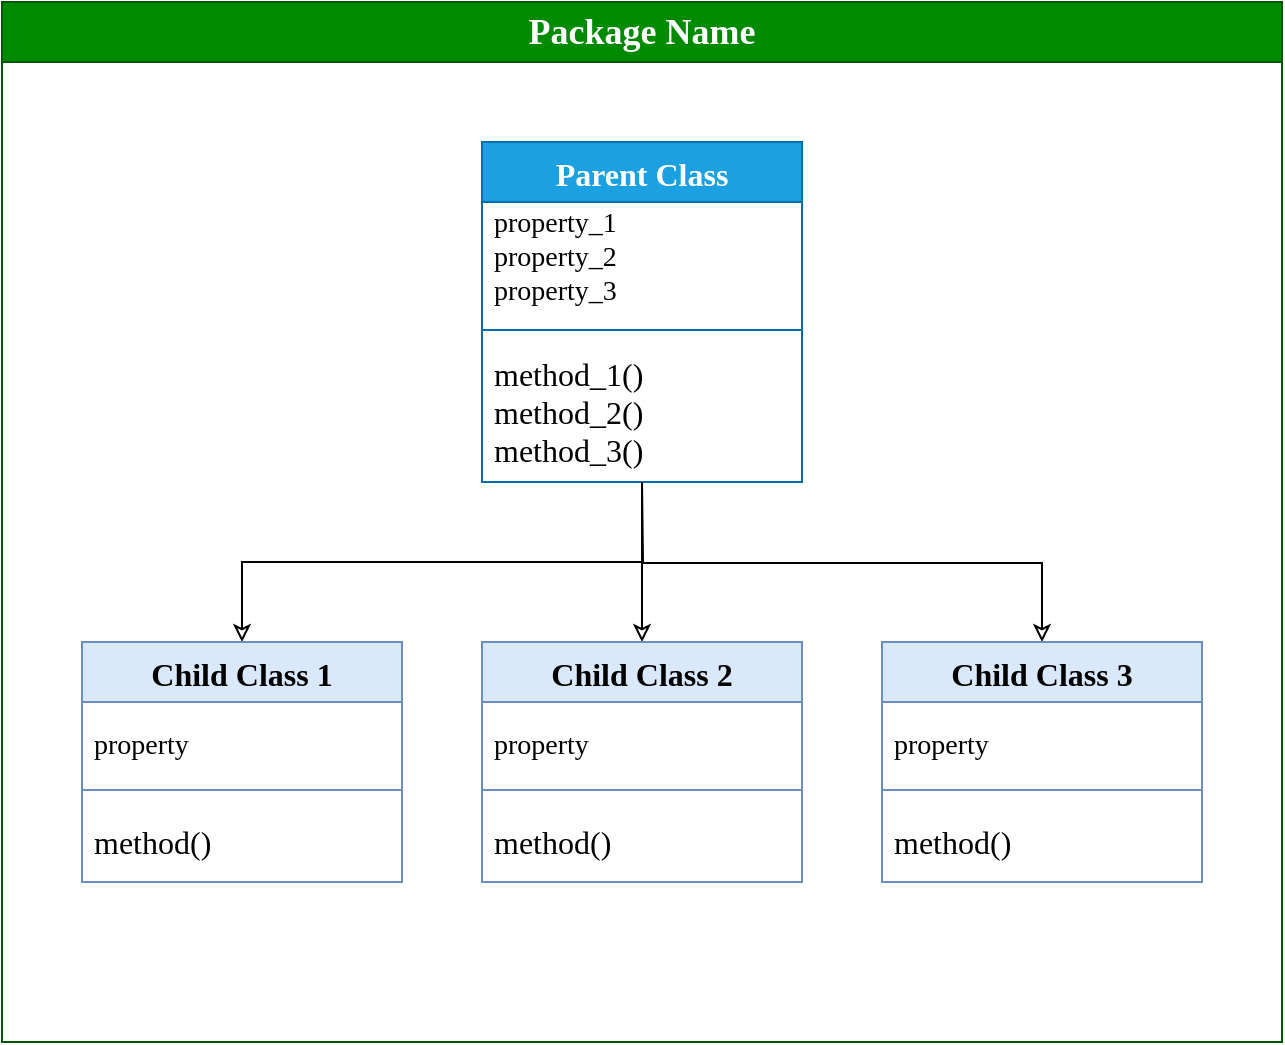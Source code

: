 <mxfile>
    <diagram id="C5RBs43oDa-KdzZeNtuy" name="Page-1">
        <mxGraphModel dx="749" dy="433" grid="1" gridSize="10" guides="1" tooltips="1" connect="1" arrows="1" fold="1" page="1" pageScale="1" pageWidth="827" pageHeight="1169" math="0" shadow="0">
            <root>
                <mxCell id="WIyWlLk6GJQsqaUBKTNV-0"/>
                <mxCell id="WIyWlLk6GJQsqaUBKTNV-1" parent="WIyWlLk6GJQsqaUBKTNV-0"/>
                <mxCell id="vJUfGVZ8akYMlGCW02fA-0" value="&lt;font style=&quot;font-size: 18px;&quot; face=&quot;Georgia&quot;&gt;Package Name&lt;/font&gt;" style="swimlane;whiteSpace=wrap;html=1;startSize=30;fillColor=#008a00;strokeColor=#005700;fontColor=#ffffff;" parent="WIyWlLk6GJQsqaUBKTNV-1" vertex="1">
                    <mxGeometry x="110" y="100" width="640" height="520" as="geometry">
                        <mxRectangle x="110" y="100" width="180" height="40" as="alternateBounds"/>
                    </mxGeometry>
                </mxCell>
                <mxCell id="vJUfGVZ8akYMlGCW02fA-1" value="Parent Class" style="swimlane;fontStyle=1;align=center;verticalAlign=middle;childLayout=stackLayout;horizontal=1;startSize=30;horizontalStack=0;resizeParent=1;resizeParentMax=0;resizeLast=0;collapsible=1;marginBottom=0;fontFamily=Georgia;fontSize=16;fillColor=#1ba1e2;fontColor=#ffffff;strokeColor=#006EAF;" parent="vJUfGVZ8akYMlGCW02fA-0" vertex="1">
                    <mxGeometry x="240" y="70" width="160" height="170" as="geometry"/>
                </mxCell>
                <mxCell id="vJUfGVZ8akYMlGCW02fA-2" value="property_1&#10;property_2&#10;property_3&#10;" style="text;strokeColor=none;fillColor=none;align=left;verticalAlign=middle;spacingLeft=4;spacingRight=4;overflow=hidden;rotatable=0;points=[[0,0.5],[1,0.5]];portConstraint=eastwest;fontSize=14;fontFamily=Verdana;" parent="vJUfGVZ8akYMlGCW02fA-1" vertex="1">
                    <mxGeometry y="30" width="160" height="60" as="geometry"/>
                </mxCell>
                <mxCell id="vJUfGVZ8akYMlGCW02fA-3" value="" style="line;strokeWidth=1;fillColor=none;align=left;verticalAlign=middle;spacingTop=-1;spacingLeft=3;spacingRight=3;rotatable=0;labelPosition=right;points=[];portConstraint=eastwest;strokeColor=inherit;fontFamily=Georgia;fontSize=18;" parent="vJUfGVZ8akYMlGCW02fA-1" vertex="1">
                    <mxGeometry y="90" width="160" height="8" as="geometry"/>
                </mxCell>
                <mxCell id="vJUfGVZ8akYMlGCW02fA-4" value="method_1()&#10;method_2()&#10;method_3()" style="text;strokeColor=none;fillColor=none;align=left;verticalAlign=middle;spacingLeft=4;spacingRight=4;overflow=hidden;rotatable=0;points=[[0,0.5],[1,0.5]];portConstraint=eastwest;fontSize=16;fontFamily=Verdana;" parent="vJUfGVZ8akYMlGCW02fA-1" vertex="1">
                    <mxGeometry y="98" width="160" height="72" as="geometry"/>
                </mxCell>
                <mxCell id="vJUfGVZ8akYMlGCW02fA-17" style="edgeStyle=orthogonalEdgeStyle;rounded=0;orthogonalLoop=1;jettySize=auto;html=1;exitX=0.5;exitY=0;exitDx=0;exitDy=0;entryX=0.5;entryY=1;entryDx=0;entryDy=0;entryPerimeter=0;fontFamily=Verdana;fontSize=16;startArrow=classic;startFill=0;endArrow=none;endFill=0;" parent="vJUfGVZ8akYMlGCW02fA-0" source="vJUfGVZ8akYMlGCW02fA-5" target="vJUfGVZ8akYMlGCW02fA-4" edge="1">
                    <mxGeometry relative="1" as="geometry"/>
                </mxCell>
                <mxCell id="vJUfGVZ8akYMlGCW02fA-5" value="Child Class 1" style="swimlane;fontStyle=1;align=center;verticalAlign=middle;childLayout=stackLayout;horizontal=1;startSize=30;horizontalStack=0;resizeParent=1;resizeParentMax=0;resizeLast=0;collapsible=1;marginBottom=0;fontFamily=Georgia;fontSize=16;fillColor=#dae8fc;strokeColor=#6c8ebf;" parent="vJUfGVZ8akYMlGCW02fA-0" vertex="1">
                    <mxGeometry x="40" y="320" width="160" height="120" as="geometry"/>
                </mxCell>
                <mxCell id="vJUfGVZ8akYMlGCW02fA-6" value="property" style="text;strokeColor=none;fillColor=none;align=left;verticalAlign=middle;spacingLeft=4;spacingRight=4;overflow=hidden;rotatable=0;points=[[0,0.5],[1,0.5]];portConstraint=eastwest;fontSize=14;fontFamily=Verdana;" parent="vJUfGVZ8akYMlGCW02fA-5" vertex="1">
                    <mxGeometry y="30" width="160" height="40" as="geometry"/>
                </mxCell>
                <mxCell id="vJUfGVZ8akYMlGCW02fA-7" value="" style="line;strokeWidth=1;fillColor=none;align=left;verticalAlign=middle;spacingTop=-1;spacingLeft=3;spacingRight=3;rotatable=0;labelPosition=right;points=[];portConstraint=eastwest;strokeColor=inherit;fontFamily=Georgia;fontSize=18;" parent="vJUfGVZ8akYMlGCW02fA-5" vertex="1">
                    <mxGeometry y="70" width="160" height="8" as="geometry"/>
                </mxCell>
                <mxCell id="vJUfGVZ8akYMlGCW02fA-8" value="method()" style="text;strokeColor=none;fillColor=none;align=left;verticalAlign=middle;spacingLeft=4;spacingRight=4;overflow=hidden;rotatable=0;points=[[0,0.5],[1,0.5]];portConstraint=eastwest;fontSize=16;fontFamily=Verdana;" parent="vJUfGVZ8akYMlGCW02fA-5" vertex="1">
                    <mxGeometry y="78" width="160" height="42" as="geometry"/>
                </mxCell>
                <mxCell id="vJUfGVZ8akYMlGCW02fA-18" style="edgeStyle=orthogonalEdgeStyle;rounded=0;orthogonalLoop=1;jettySize=auto;html=1;exitX=0.5;exitY=0;exitDx=0;exitDy=0;entryX=0.5;entryY=1;entryDx=0;entryDy=0;entryPerimeter=0;fontFamily=Verdana;fontSize=16;startArrow=classic;startFill=0;endArrow=none;endFill=0;" parent="vJUfGVZ8akYMlGCW02fA-0" source="vJUfGVZ8akYMlGCW02fA-9" target="vJUfGVZ8akYMlGCW02fA-4" edge="1">
                    <mxGeometry relative="1" as="geometry"/>
                </mxCell>
                <mxCell id="vJUfGVZ8akYMlGCW02fA-9" value="Child Class 2" style="swimlane;fontStyle=1;align=center;verticalAlign=middle;childLayout=stackLayout;horizontal=1;startSize=30;horizontalStack=0;resizeParent=1;resizeParentMax=0;resizeLast=0;collapsible=1;marginBottom=0;fontFamily=Georgia;fontSize=16;fillColor=#dae8fc;strokeColor=#6c8ebf;" parent="vJUfGVZ8akYMlGCW02fA-0" vertex="1">
                    <mxGeometry x="240" y="320" width="160" height="120" as="geometry"/>
                </mxCell>
                <mxCell id="vJUfGVZ8akYMlGCW02fA-10" value="property" style="text;strokeColor=none;fillColor=none;align=left;verticalAlign=middle;spacingLeft=4;spacingRight=4;overflow=hidden;rotatable=0;points=[[0,0.5],[1,0.5]];portConstraint=eastwest;fontSize=14;fontFamily=Verdana;" parent="vJUfGVZ8akYMlGCW02fA-9" vertex="1">
                    <mxGeometry y="30" width="160" height="40" as="geometry"/>
                </mxCell>
                <mxCell id="vJUfGVZ8akYMlGCW02fA-11" value="" style="line;strokeWidth=1;fillColor=none;align=left;verticalAlign=middle;spacingTop=-1;spacingLeft=3;spacingRight=3;rotatable=0;labelPosition=right;points=[];portConstraint=eastwest;strokeColor=inherit;fontFamily=Georgia;fontSize=18;" parent="vJUfGVZ8akYMlGCW02fA-9" vertex="1">
                    <mxGeometry y="70" width="160" height="8" as="geometry"/>
                </mxCell>
                <mxCell id="vJUfGVZ8akYMlGCW02fA-12" value="method()" style="text;strokeColor=none;fillColor=none;align=left;verticalAlign=middle;spacingLeft=4;spacingRight=4;overflow=hidden;rotatable=0;points=[[0,0.5],[1,0.5]];portConstraint=eastwest;fontSize=16;fontFamily=Verdana;" parent="vJUfGVZ8akYMlGCW02fA-9" vertex="1">
                    <mxGeometry y="78" width="160" height="42" as="geometry"/>
                </mxCell>
                <mxCell id="vJUfGVZ8akYMlGCW02fA-19" style="edgeStyle=orthogonalEdgeStyle;rounded=0;orthogonalLoop=1;jettySize=auto;html=1;exitX=0.5;exitY=0;exitDx=0;exitDy=0;fontFamily=Verdana;fontSize=16;startArrow=classic;startFill=0;endArrow=none;endFill=0;" parent="vJUfGVZ8akYMlGCW02fA-0" source="vJUfGVZ8akYMlGCW02fA-13" edge="1">
                    <mxGeometry relative="1" as="geometry">
                        <mxPoint x="320" y="240" as="targetPoint"/>
                    </mxGeometry>
                </mxCell>
                <mxCell id="vJUfGVZ8akYMlGCW02fA-13" value="Child Class 3" style="swimlane;fontStyle=1;align=center;verticalAlign=middle;childLayout=stackLayout;horizontal=1;startSize=30;horizontalStack=0;resizeParent=1;resizeParentMax=0;resizeLast=0;collapsible=1;marginBottom=0;fontFamily=Georgia;fontSize=16;fillColor=#dae8fc;strokeColor=#6c8ebf;" parent="vJUfGVZ8akYMlGCW02fA-0" vertex="1">
                    <mxGeometry x="440" y="320" width="160" height="120" as="geometry"/>
                </mxCell>
                <mxCell id="vJUfGVZ8akYMlGCW02fA-14" value="property" style="text;strokeColor=none;fillColor=none;align=left;verticalAlign=middle;spacingLeft=4;spacingRight=4;overflow=hidden;rotatable=0;points=[[0,0.5],[1,0.5]];portConstraint=eastwest;fontSize=14;fontFamily=Verdana;" parent="vJUfGVZ8akYMlGCW02fA-13" vertex="1">
                    <mxGeometry y="30" width="160" height="40" as="geometry"/>
                </mxCell>
                <mxCell id="vJUfGVZ8akYMlGCW02fA-15" value="" style="line;strokeWidth=1;fillColor=none;align=left;verticalAlign=middle;spacingTop=-1;spacingLeft=3;spacingRight=3;rotatable=0;labelPosition=right;points=[];portConstraint=eastwest;strokeColor=inherit;fontFamily=Georgia;fontSize=18;" parent="vJUfGVZ8akYMlGCW02fA-13" vertex="1">
                    <mxGeometry y="70" width="160" height="8" as="geometry"/>
                </mxCell>
                <mxCell id="vJUfGVZ8akYMlGCW02fA-16" value="method()" style="text;strokeColor=none;fillColor=none;align=left;verticalAlign=middle;spacingLeft=4;spacingRight=4;overflow=hidden;rotatable=0;points=[[0,0.5],[1,0.5]];portConstraint=eastwest;fontSize=16;fontFamily=Verdana;" parent="vJUfGVZ8akYMlGCW02fA-13" vertex="1">
                    <mxGeometry y="78" width="160" height="42" as="geometry"/>
                </mxCell>
            </root>
        </mxGraphModel>
    </diagram>
</mxfile>